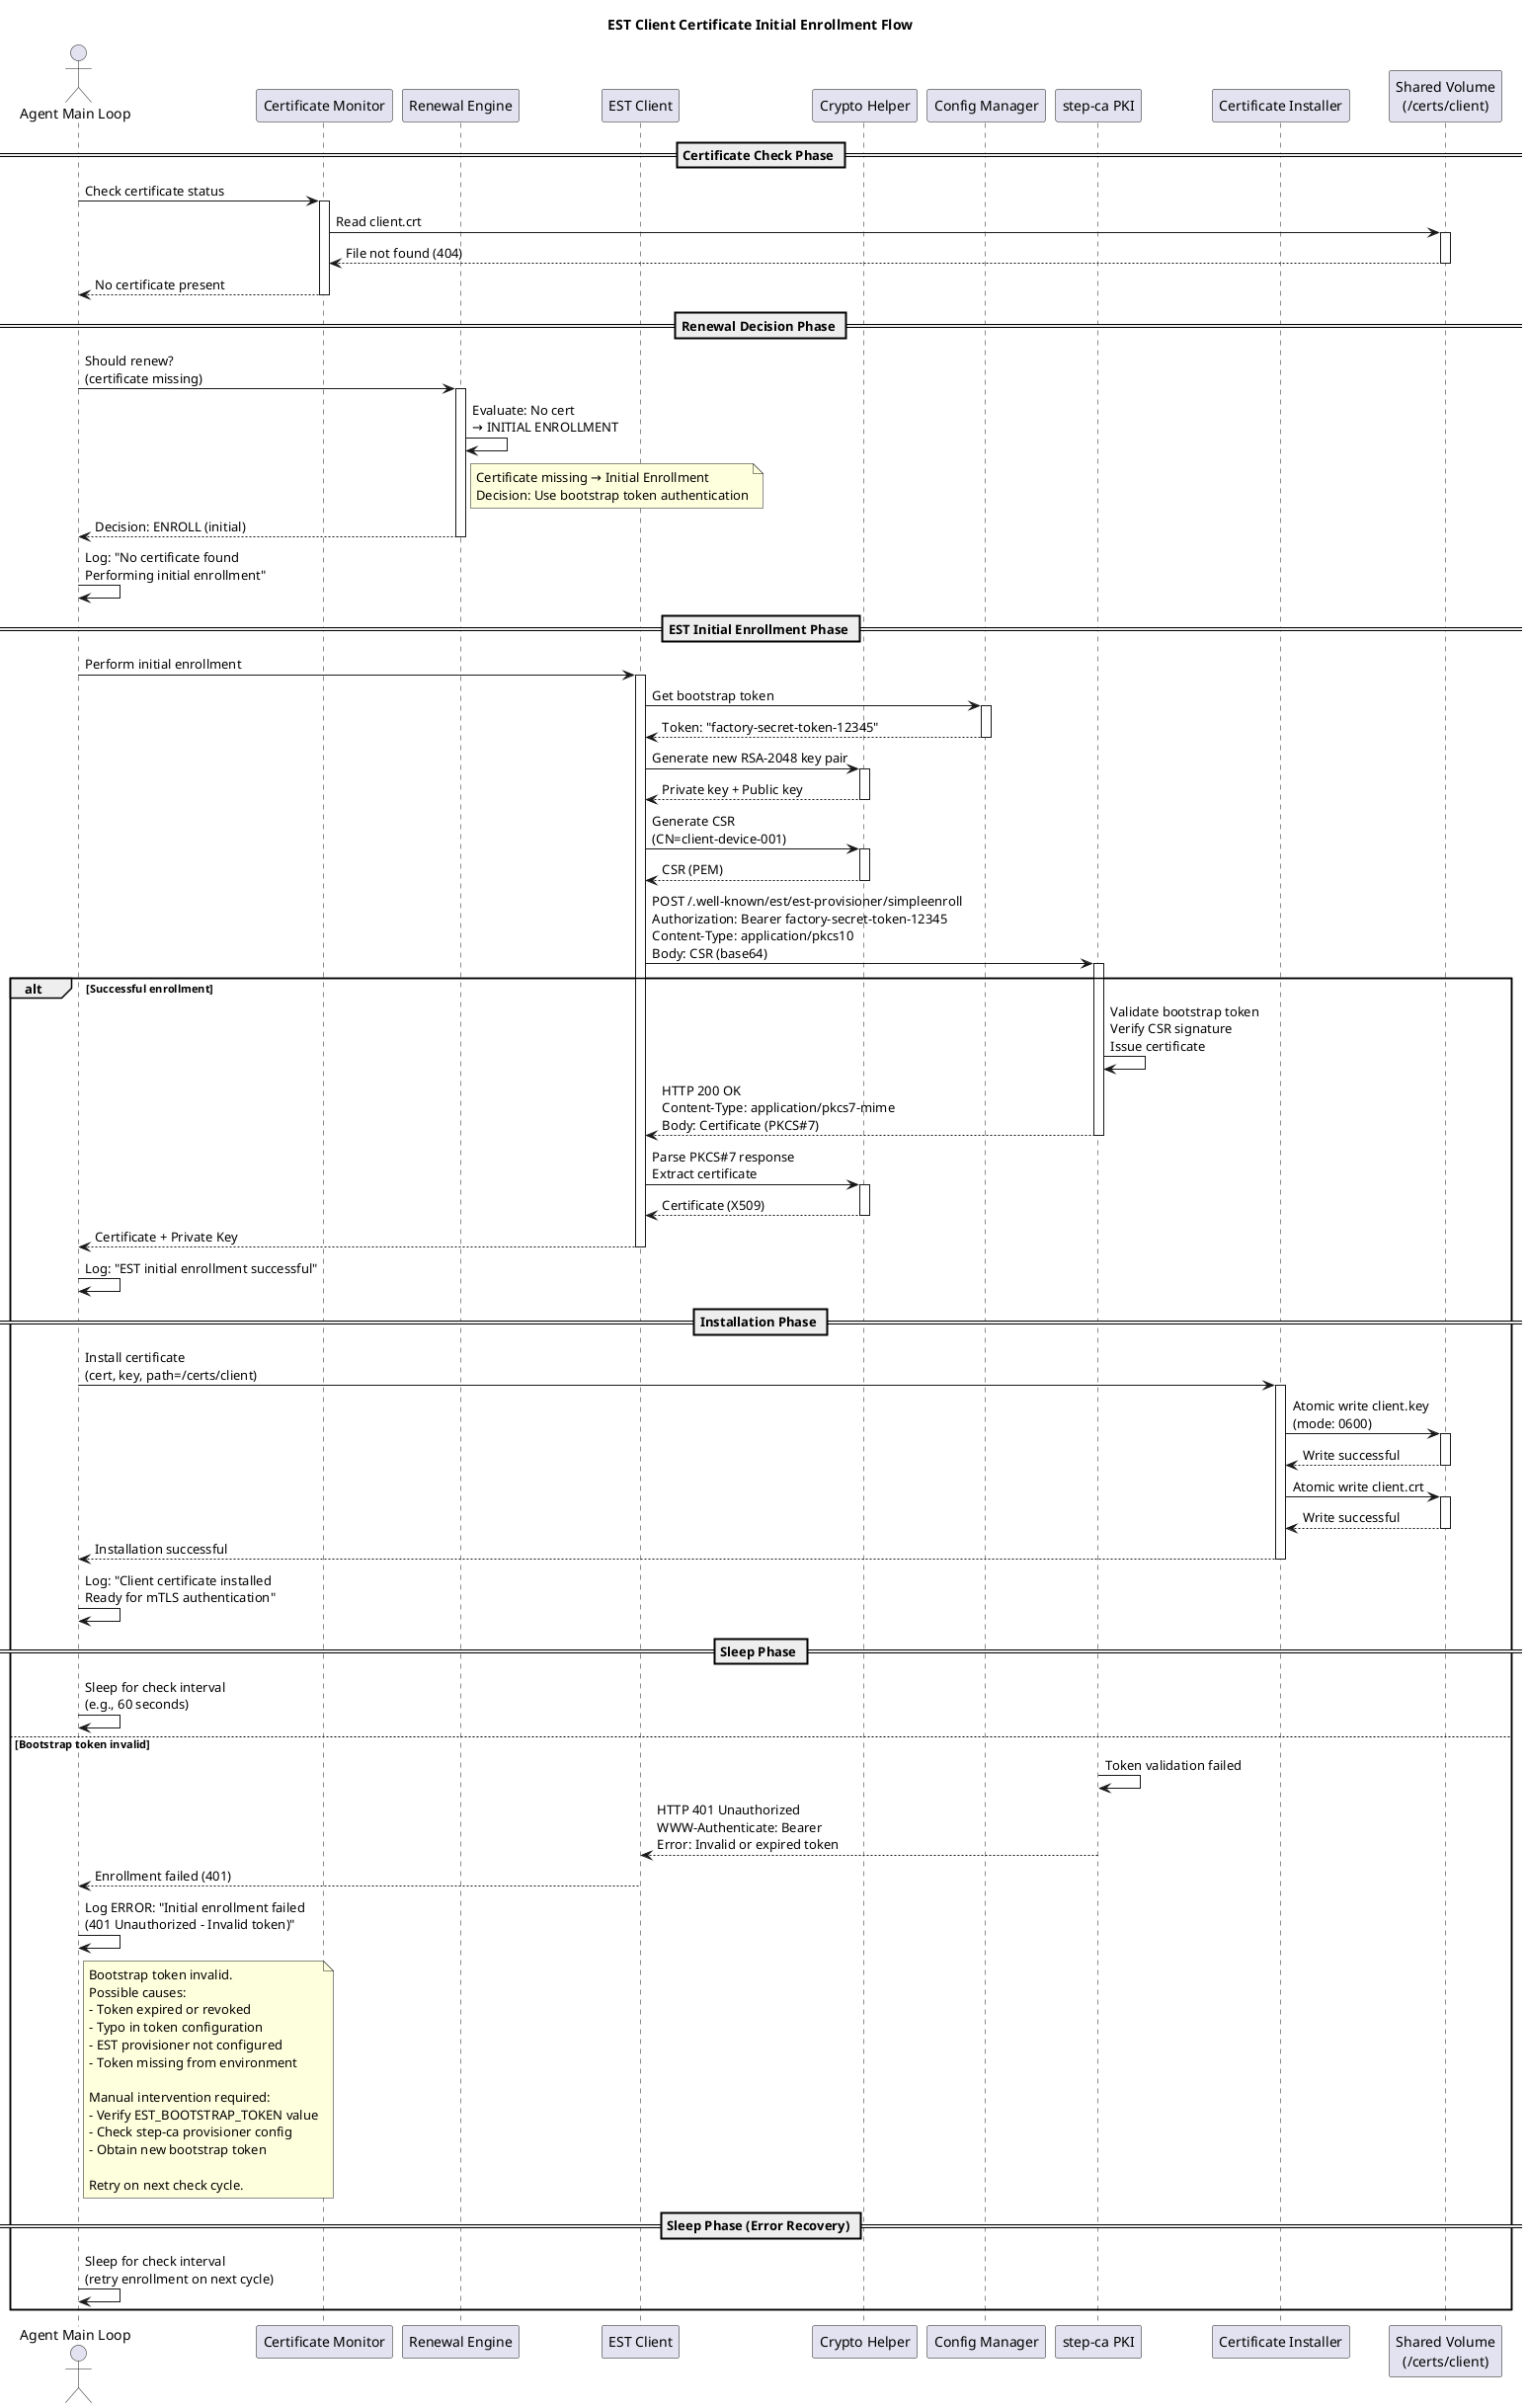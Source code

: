 @startuml
title EST Client Certificate Initial Enrollment Flow

actor "Agent Main Loop" as Agent
participant "Certificate Monitor" as Monitor
participant "Renewal Engine" as Engine
participant "EST Client" as EST
participant "Crypto Helper" as Crypto
participant "Config Manager" as Config
participant "step-ca PKI" as PKI
participant "Certificate Installer" as Installer
participant "Shared Volume\n(/certs/client)" as Volume

== Certificate Check Phase ==

Agent -> Monitor : Check certificate status
activate Monitor
Monitor -> Volume : Read client.crt
activate Volume
Volume --> Monitor : File not found (404)
deactivate Volume
Monitor --> Agent : No certificate present
deactivate Monitor

== Renewal Decision Phase ==

Agent -> Engine : Should renew?\n(certificate missing)
activate Engine
Engine -> Engine : Evaluate: No cert\n→ INITIAL ENROLLMENT
note right of Engine
  Certificate missing → Initial Enrollment
  Decision: Use bootstrap token authentication
end note
Engine --> Agent : Decision: ENROLL (initial)
deactivate Engine

Agent -> Agent : Log: "No certificate found\nPerforming initial enrollment"

== EST Initial Enrollment Phase ==

Agent -> EST : Perform initial enrollment
activate EST

EST -> Config : Get bootstrap token
activate Config
Config --> EST : Token: "factory-secret-token-12345"
deactivate Config

EST -> Crypto : Generate new RSA-2048 key pair
activate Crypto
Crypto --> EST : Private key + Public key
deactivate Crypto

EST -> Crypto : Generate CSR\n(CN=client-device-001)
activate Crypto
Crypto --> EST : CSR (PEM)
deactivate Crypto

EST -> PKI : POST /.well-known/est/est-provisioner/simpleenroll\nAuthorization: Bearer factory-secret-token-12345\nContent-Type: application/pkcs10\nBody: CSR (base64)
activate PKI

alt Successful enrollment
    PKI -> PKI : Validate bootstrap token\nVerify CSR signature\nIssue certificate
    PKI --> EST : HTTP 200 OK\nContent-Type: application/pkcs7-mime\nBody: Certificate (PKCS#7)
    deactivate PKI

    EST -> Crypto : Parse PKCS#7 response\nExtract certificate
    activate Crypto
    Crypto --> EST : Certificate (X509)
    deactivate Crypto

    EST --> Agent : Certificate + Private Key
    deactivate EST

    Agent -> Agent : Log: "EST initial enrollment successful"

    == Installation Phase ==

    Agent -> Installer : Install certificate\n(cert, key, path=/certs/client)
    activate Installer

    Installer -> Volume : Atomic write client.key\n(mode: 0600)
    activate Volume
    Volume --> Installer : Write successful
    deactivate Volume

    Installer -> Volume : Atomic write client.crt
    activate Volume
    Volume --> Installer : Write successful
    deactivate Volume

    Installer --> Agent : Installation successful
    deactivate Installer

    Agent -> Agent : Log: "Client certificate installed\nReady for mTLS authentication"

    == Sleep Phase ==

    Agent -> Agent : Sleep for check interval\n(e.g., 60 seconds)

else Bootstrap token invalid
    PKI -> PKI : Token validation failed
    PKI --> EST : HTTP 401 Unauthorized\nWWW-Authenticate: Bearer\nError: Invalid or expired token
    deactivate PKI

    EST --> Agent : Enrollment failed (401)
    deactivate EST

    Agent -> Agent : Log ERROR: "Initial enrollment failed\n(401 Unauthorized - Invalid token)"
    note right of Agent
        Bootstrap token invalid.
        Possible causes:
        - Token expired or revoked
        - Typo in token configuration
        - EST provisioner not configured
        - Token missing from environment

        Manual intervention required:
        - Verify EST_BOOTSTRAP_TOKEN value
        - Check step-ca provisioner config
        - Obtain new bootstrap token

        Retry on next check cycle.
    end note

    == Sleep Phase (Error Recovery) ==

    Agent -> Agent : Sleep for check interval\n(retry enrollment on next cycle)

end

@enduml

newpage

@startuml
title EST Client Certificate Re-Enrollment Flow

actor "Agent Main Loop" as Agent
participant "Certificate Monitor" as Monitor
participant "Renewal Engine" as Engine
participant "EST Client" as EST
participant "Crypto Helper" as Crypto
participant "step-ca PKI" as PKI
participant "Certificate Installer" as Installer
participant "Shared Volume\n(/certs/client)" as Volume

== Certificate Check Phase ==

Agent -> Monitor : Check certificate status
activate Monitor
Monitor -> Volume : Read client.crt
activate Volume
Volume --> Monitor : Certificate file (PEM)
deactivate Volume

Monitor -> Crypto : Parse certificate
activate Crypto
Crypto --> Monitor : Certificate object\n(Expiry: 2025-10-24 10:08:00)
deactivate Crypto

Monitor -> Monitor : Calculate lifetime remaining\n(10 min lifetime, 8 min elapsed = 80%)
Monitor --> Agent : Certificate info\n(80% lifetime elapsed)
deactivate Monitor

== Renewal Decision Phase ==

Agent -> Engine : Should renew?\n(threshold=75%, elapsed=80%)
activate Engine
Engine -> Engine : Evaluate: 80% > 75%\n→ RE-ENROLLMENT NEEDED
note right of Engine
  80% lifetime → Re-Enrollment
  Decision: Use existing certificate for mTLS auth
  Threshold: 75% (configurable)
  Elapsed: 80% (exceeds threshold)
end note
Engine --> Agent : Decision: RE-ENROLL
deactivate Engine

Agent -> Agent : Log: "Re-enrollment triggered\n(80% threshold exceeded)"

== EST Re-Enrollment Phase ==

Agent -> EST : Perform re-enrollment
activate EST

EST -> Volume : Read existing client.crt & client.key
activate Volume
Volume --> EST : Current certificate & key
deactivate Volume

EST -> Crypto : Generate new RSA-2048 key pair
activate Crypto
Crypto --> EST : New private key + Public key
deactivate Crypto

EST -> Crypto : Generate CSR\n(CN=client-device-001)
activate Crypto
Crypto --> EST : CSR (PEM)
deactivate Crypto

EST -> PKI : POST /.well-known/est/est-provisioner/simplereenroll\nClient-Certificate: <existing-cert> (mTLS)\nClient-Key: <existing-key> (mTLS)\nContent-Type: application/pkcs10\nBody: CSR (base64)
activate PKI

alt Successful re-enrollment
    PKI -> PKI : Validate client certificate via mTLS\nVerify certificate not expired\nVerify CSR signature\nIssue new certificate
    PKI --> EST : HTTP 200 OK\nContent-Type: application/pkcs7-mime\nBody: New Certificate (PKCS#7)
    deactivate PKI

    EST -> Crypto : Parse PKCS#7 response\nExtract certificate
    activate Crypto
    Crypto --> EST : New Certificate (X509)
    deactivate Crypto

    EST --> Agent : New Certificate + New Private Key
    deactivate EST

    Agent -> Agent : Log: "EST re-enrollment successful"

    == Installation Phase ==

    Agent -> Installer : Install new certificate\n(cert, key, path=/certs/client)
    activate Installer

    Installer -> Volume : Atomic write client.key\n(mode: 0600, replace old)
    activate Volume
    Volume --> Installer : Write successful
    deactivate Volume

    Installer -> Volume : Atomic write client.crt\n(replace old)
    activate Volume
    Volume --> Installer : Write successful
    deactivate Volume

    Installer --> Agent : Installation successful
    deactivate Installer

    Agent -> Agent : Log: "Client certificate renewed\nOld cert lifetime: 10min\nNew cert lifetime: 10min"

    == Sleep Phase ==

    Agent -> Agent : Sleep for check interval\n(e.g., 60 seconds)

else Certificate expired or invalid
    PKI -> PKI : mTLS authentication failed\nCertificate validation error
    PKI --> EST : HTTP 403 Forbidden\nError: Certificate expired or invalid
    deactivate PKI

    EST --> Agent : Re-enrollment failed (403)
    deactivate EST

    Agent -> Agent : Log ERROR: "Re-enrollment failed\n(403 Forbidden - Certificate expired/invalid)"
    note right of Agent
        Existing certificate rejected for mTLS.
        Possible causes:
        - Certificate expired before renewal
        - Certificate revoked by CA
        - Certificate not issued by step-ca
        - Clock skew between agent and CA

        Recovery options:
        1. If barely expired: Manual renewal needed
        2. If long expired: Delete client.crt and
           trigger initial enrollment with token
        3. Check system clock synchronization

        Agent will retry on next cycle:
        - If cert deleted → Initial enrollment
        - If cert exists → Re-enrollment retry
    end note

    == Sleep Phase (Error Recovery) ==

    Agent -> Agent : Sleep for check interval\n(may need manual intervention)

end

@enduml
